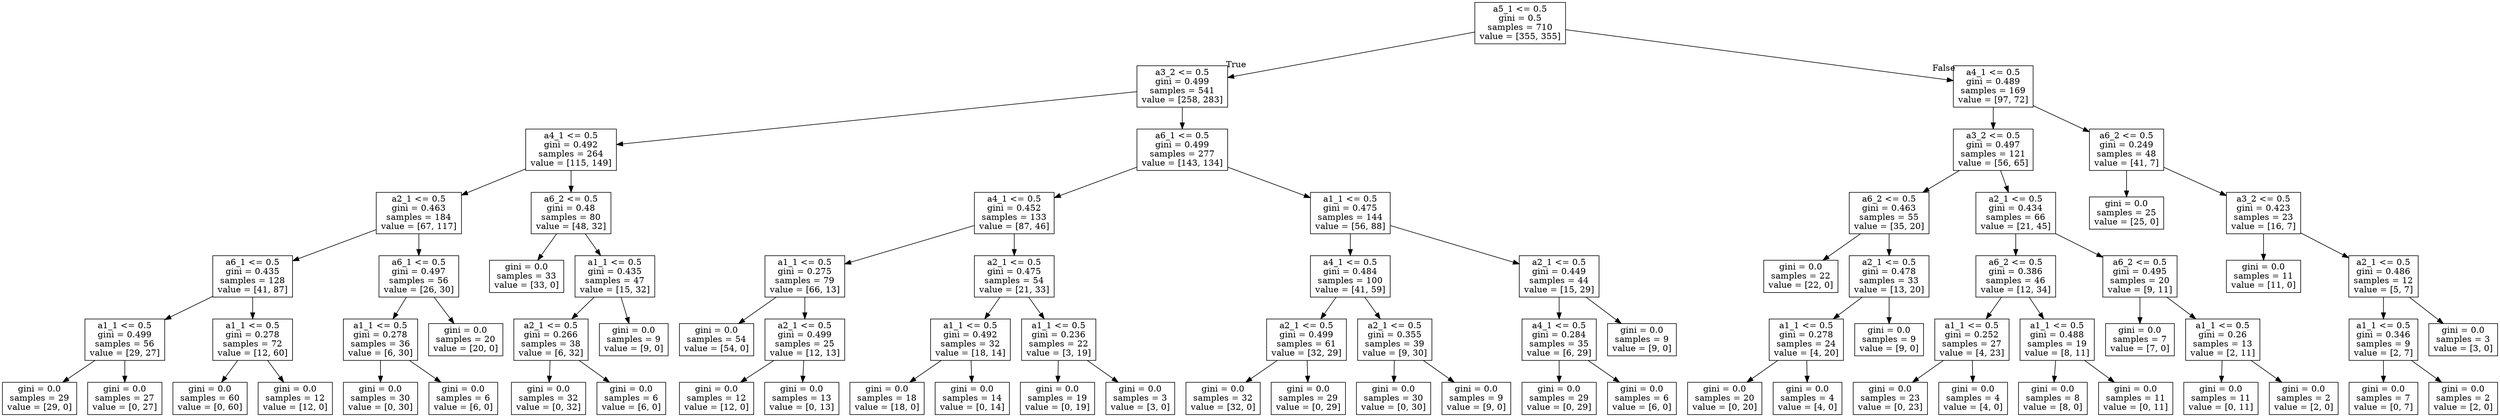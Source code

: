 digraph Tree {
node [shape=box] ;
0 [label="a5_1 <= 0.5\ngini = 0.5\nsamples = 710\nvalue = [355, 355]"] ;
1 [label="a3_2 <= 0.5\ngini = 0.499\nsamples = 541\nvalue = [258, 283]"] ;
0 -> 1 [labeldistance=2.5, labelangle=45, headlabel="True"] ;
2 [label="a4_1 <= 0.5\ngini = 0.492\nsamples = 264\nvalue = [115, 149]"] ;
1 -> 2 ;
3 [label="a2_1 <= 0.5\ngini = 0.463\nsamples = 184\nvalue = [67, 117]"] ;
2 -> 3 ;
4 [label="a6_1 <= 0.5\ngini = 0.435\nsamples = 128\nvalue = [41, 87]"] ;
3 -> 4 ;
5 [label="a1_1 <= 0.5\ngini = 0.499\nsamples = 56\nvalue = [29, 27]"] ;
4 -> 5 ;
6 [label="gini = 0.0\nsamples = 29\nvalue = [29, 0]"] ;
5 -> 6 ;
7 [label="gini = 0.0\nsamples = 27\nvalue = [0, 27]"] ;
5 -> 7 ;
8 [label="a1_1 <= 0.5\ngini = 0.278\nsamples = 72\nvalue = [12, 60]"] ;
4 -> 8 ;
9 [label="gini = 0.0\nsamples = 60\nvalue = [0, 60]"] ;
8 -> 9 ;
10 [label="gini = 0.0\nsamples = 12\nvalue = [12, 0]"] ;
8 -> 10 ;
11 [label="a6_1 <= 0.5\ngini = 0.497\nsamples = 56\nvalue = [26, 30]"] ;
3 -> 11 ;
12 [label="a1_1 <= 0.5\ngini = 0.278\nsamples = 36\nvalue = [6, 30]"] ;
11 -> 12 ;
13 [label="gini = 0.0\nsamples = 30\nvalue = [0, 30]"] ;
12 -> 13 ;
14 [label="gini = 0.0\nsamples = 6\nvalue = [6, 0]"] ;
12 -> 14 ;
15 [label="gini = 0.0\nsamples = 20\nvalue = [20, 0]"] ;
11 -> 15 ;
16 [label="a6_2 <= 0.5\ngini = 0.48\nsamples = 80\nvalue = [48, 32]"] ;
2 -> 16 ;
17 [label="gini = 0.0\nsamples = 33\nvalue = [33, 0]"] ;
16 -> 17 ;
18 [label="a1_1 <= 0.5\ngini = 0.435\nsamples = 47\nvalue = [15, 32]"] ;
16 -> 18 ;
19 [label="a2_1 <= 0.5\ngini = 0.266\nsamples = 38\nvalue = [6, 32]"] ;
18 -> 19 ;
20 [label="gini = 0.0\nsamples = 32\nvalue = [0, 32]"] ;
19 -> 20 ;
21 [label="gini = 0.0\nsamples = 6\nvalue = [6, 0]"] ;
19 -> 21 ;
22 [label="gini = 0.0\nsamples = 9\nvalue = [9, 0]"] ;
18 -> 22 ;
23 [label="a6_1 <= 0.5\ngini = 0.499\nsamples = 277\nvalue = [143, 134]"] ;
1 -> 23 ;
24 [label="a4_1 <= 0.5\ngini = 0.452\nsamples = 133\nvalue = [87, 46]"] ;
23 -> 24 ;
25 [label="a1_1 <= 0.5\ngini = 0.275\nsamples = 79\nvalue = [66, 13]"] ;
24 -> 25 ;
26 [label="gini = 0.0\nsamples = 54\nvalue = [54, 0]"] ;
25 -> 26 ;
27 [label="a2_1 <= 0.5\ngini = 0.499\nsamples = 25\nvalue = [12, 13]"] ;
25 -> 27 ;
28 [label="gini = 0.0\nsamples = 12\nvalue = [12, 0]"] ;
27 -> 28 ;
29 [label="gini = 0.0\nsamples = 13\nvalue = [0, 13]"] ;
27 -> 29 ;
30 [label="a2_1 <= 0.5\ngini = 0.475\nsamples = 54\nvalue = [21, 33]"] ;
24 -> 30 ;
31 [label="a1_1 <= 0.5\ngini = 0.492\nsamples = 32\nvalue = [18, 14]"] ;
30 -> 31 ;
32 [label="gini = 0.0\nsamples = 18\nvalue = [18, 0]"] ;
31 -> 32 ;
33 [label="gini = 0.0\nsamples = 14\nvalue = [0, 14]"] ;
31 -> 33 ;
34 [label="a1_1 <= 0.5\ngini = 0.236\nsamples = 22\nvalue = [3, 19]"] ;
30 -> 34 ;
35 [label="gini = 0.0\nsamples = 19\nvalue = [0, 19]"] ;
34 -> 35 ;
36 [label="gini = 0.0\nsamples = 3\nvalue = [3, 0]"] ;
34 -> 36 ;
37 [label="a1_1 <= 0.5\ngini = 0.475\nsamples = 144\nvalue = [56, 88]"] ;
23 -> 37 ;
38 [label="a4_1 <= 0.5\ngini = 0.484\nsamples = 100\nvalue = [41, 59]"] ;
37 -> 38 ;
39 [label="a2_1 <= 0.5\ngini = 0.499\nsamples = 61\nvalue = [32, 29]"] ;
38 -> 39 ;
40 [label="gini = 0.0\nsamples = 32\nvalue = [32, 0]"] ;
39 -> 40 ;
41 [label="gini = 0.0\nsamples = 29\nvalue = [0, 29]"] ;
39 -> 41 ;
42 [label="a2_1 <= 0.5\ngini = 0.355\nsamples = 39\nvalue = [9, 30]"] ;
38 -> 42 ;
43 [label="gini = 0.0\nsamples = 30\nvalue = [0, 30]"] ;
42 -> 43 ;
44 [label="gini = 0.0\nsamples = 9\nvalue = [9, 0]"] ;
42 -> 44 ;
45 [label="a2_1 <= 0.5\ngini = 0.449\nsamples = 44\nvalue = [15, 29]"] ;
37 -> 45 ;
46 [label="a4_1 <= 0.5\ngini = 0.284\nsamples = 35\nvalue = [6, 29]"] ;
45 -> 46 ;
47 [label="gini = 0.0\nsamples = 29\nvalue = [0, 29]"] ;
46 -> 47 ;
48 [label="gini = 0.0\nsamples = 6\nvalue = [6, 0]"] ;
46 -> 48 ;
49 [label="gini = 0.0\nsamples = 9\nvalue = [9, 0]"] ;
45 -> 49 ;
50 [label="a4_1 <= 0.5\ngini = 0.489\nsamples = 169\nvalue = [97, 72]"] ;
0 -> 50 [labeldistance=2.5, labelangle=-45, headlabel="False"] ;
51 [label="a3_2 <= 0.5\ngini = 0.497\nsamples = 121\nvalue = [56, 65]"] ;
50 -> 51 ;
52 [label="a6_2 <= 0.5\ngini = 0.463\nsamples = 55\nvalue = [35, 20]"] ;
51 -> 52 ;
53 [label="gini = 0.0\nsamples = 22\nvalue = [22, 0]"] ;
52 -> 53 ;
54 [label="a2_1 <= 0.5\ngini = 0.478\nsamples = 33\nvalue = [13, 20]"] ;
52 -> 54 ;
55 [label="a1_1 <= 0.5\ngini = 0.278\nsamples = 24\nvalue = [4, 20]"] ;
54 -> 55 ;
56 [label="gini = 0.0\nsamples = 20\nvalue = [0, 20]"] ;
55 -> 56 ;
57 [label="gini = 0.0\nsamples = 4\nvalue = [4, 0]"] ;
55 -> 57 ;
58 [label="gini = 0.0\nsamples = 9\nvalue = [9, 0]"] ;
54 -> 58 ;
59 [label="a2_1 <= 0.5\ngini = 0.434\nsamples = 66\nvalue = [21, 45]"] ;
51 -> 59 ;
60 [label="a6_2 <= 0.5\ngini = 0.386\nsamples = 46\nvalue = [12, 34]"] ;
59 -> 60 ;
61 [label="a1_1 <= 0.5\ngini = 0.252\nsamples = 27\nvalue = [4, 23]"] ;
60 -> 61 ;
62 [label="gini = 0.0\nsamples = 23\nvalue = [0, 23]"] ;
61 -> 62 ;
63 [label="gini = 0.0\nsamples = 4\nvalue = [4, 0]"] ;
61 -> 63 ;
64 [label="a1_1 <= 0.5\ngini = 0.488\nsamples = 19\nvalue = [8, 11]"] ;
60 -> 64 ;
65 [label="gini = 0.0\nsamples = 8\nvalue = [8, 0]"] ;
64 -> 65 ;
66 [label="gini = 0.0\nsamples = 11\nvalue = [0, 11]"] ;
64 -> 66 ;
67 [label="a6_2 <= 0.5\ngini = 0.495\nsamples = 20\nvalue = [9, 11]"] ;
59 -> 67 ;
68 [label="gini = 0.0\nsamples = 7\nvalue = [7, 0]"] ;
67 -> 68 ;
69 [label="a1_1 <= 0.5\ngini = 0.26\nsamples = 13\nvalue = [2, 11]"] ;
67 -> 69 ;
70 [label="gini = 0.0\nsamples = 11\nvalue = [0, 11]"] ;
69 -> 70 ;
71 [label="gini = 0.0\nsamples = 2\nvalue = [2, 0]"] ;
69 -> 71 ;
72 [label="a6_2 <= 0.5\ngini = 0.249\nsamples = 48\nvalue = [41, 7]"] ;
50 -> 72 ;
73 [label="gini = 0.0\nsamples = 25\nvalue = [25, 0]"] ;
72 -> 73 ;
74 [label="a3_2 <= 0.5\ngini = 0.423\nsamples = 23\nvalue = [16, 7]"] ;
72 -> 74 ;
75 [label="gini = 0.0\nsamples = 11\nvalue = [11, 0]"] ;
74 -> 75 ;
76 [label="a2_1 <= 0.5\ngini = 0.486\nsamples = 12\nvalue = [5, 7]"] ;
74 -> 76 ;
77 [label="a1_1 <= 0.5\ngini = 0.346\nsamples = 9\nvalue = [2, 7]"] ;
76 -> 77 ;
78 [label="gini = 0.0\nsamples = 7\nvalue = [0, 7]"] ;
77 -> 78 ;
79 [label="gini = 0.0\nsamples = 2\nvalue = [2, 0]"] ;
77 -> 79 ;
80 [label="gini = 0.0\nsamples = 3\nvalue = [3, 0]"] ;
76 -> 80 ;
}